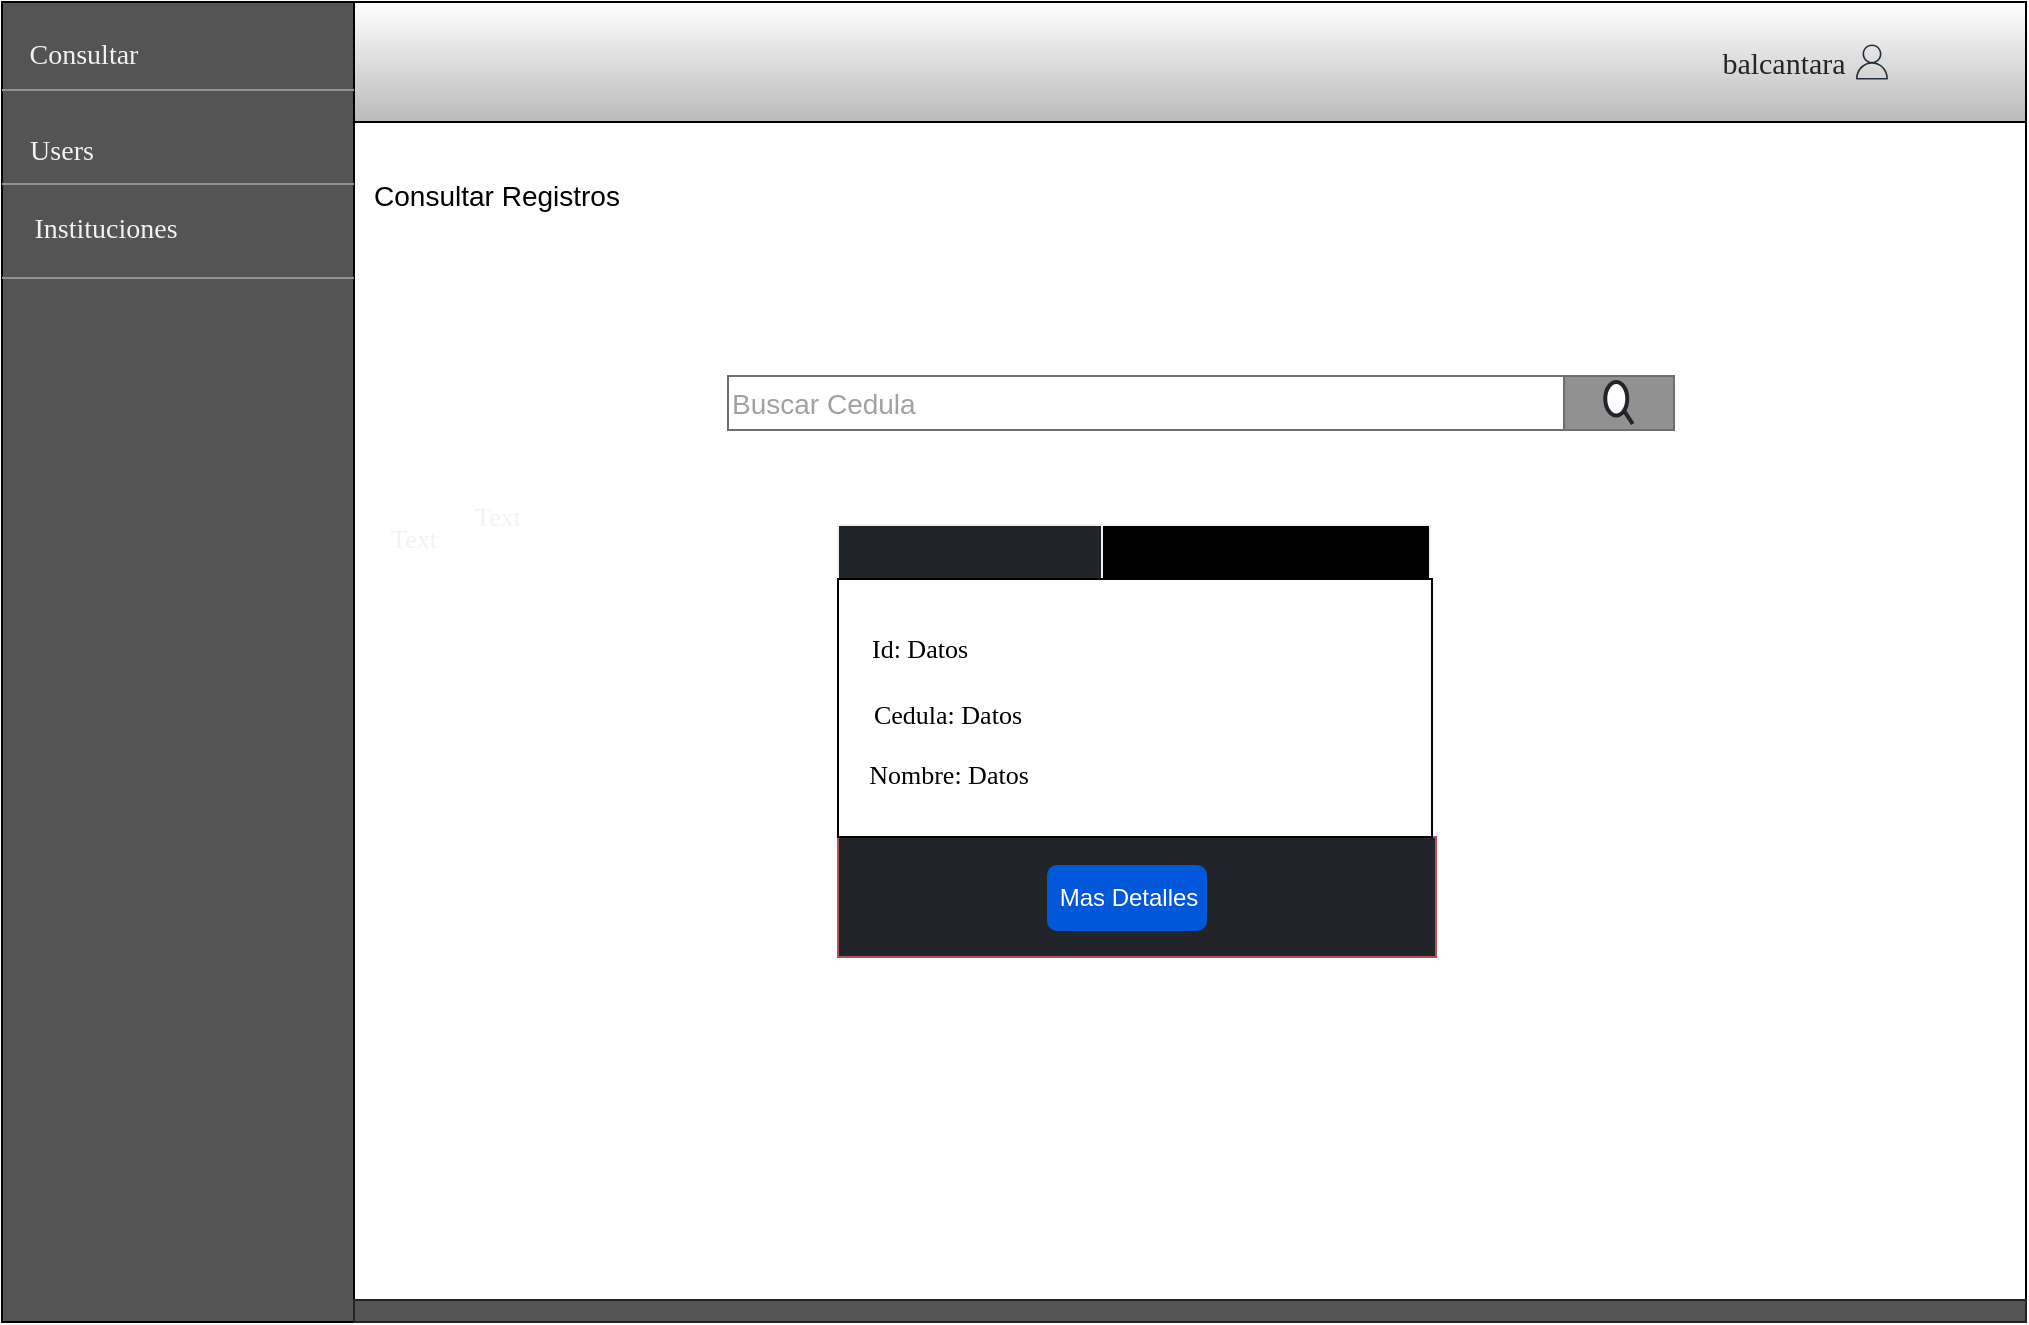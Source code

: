 <mxfile version="15.5.4" type="github">
  <diagram id="nnV6EA0MDo6wHBtzFhtK" name="Page-1">
    <mxGraphModel dx="1038" dy="579" grid="1" gridSize="11" guides="1" tooltips="1" connect="1" arrows="1" fold="1" page="1" pageScale="1" pageWidth="1400" pageHeight="850" math="0" shadow="0">
      <root>
        <mxCell id="0" />
        <mxCell id="1" parent="0" />
        <mxCell id="QFcDTs5_IMO44881ND-N-3" value="" style="rounded=0;whiteSpace=wrap;html=1;fontColor=#B5B5B5;labelBackgroundColor=#A3A3A3;" parent="1" vertex="1">
          <mxGeometry x="176" width="836" height="660" as="geometry" />
        </mxCell>
        <mxCell id="QFcDTs5_IMO44881ND-N-2" value="" style="rounded=0;whiteSpace=wrap;html=1;fillColor=#545454;fontColor=#212529;" parent="1" vertex="1">
          <mxGeometry width="176" height="660" as="geometry" />
        </mxCell>
        <mxCell id="QFcDTs5_IMO44881ND-N-33" value="" style="rounded=0;whiteSpace=wrap;html=1;fontSize=15;fontColor=#D6D6D6;fillColor=#FFFFFF;labelBackgroundColor=#A6A6A6;verticalAlign=middle;shadow=0;gradientColor=#BABABA;" parent="1" vertex="1">
          <mxGeometry x="176" width="836" height="60" as="geometry" />
        </mxCell>
        <mxCell id="QFcDTs5_IMO44881ND-N-43" value="" style="sketch=0;outlineConnect=0;fontColor=#232F3E;gradientColor=none;strokeColor=#232F3E;fillColor=none;dashed=0;verticalLabelPosition=bottom;verticalAlign=top;align=center;html=1;fontSize=12;fontStyle=0;aspect=fixed;shape=mxgraph.aws4.resourceIcon;resIcon=mxgraph.aws4.user;" parent="1" vertex="1">
          <mxGeometry x="924" y="19" width="22" height="22" as="geometry" />
        </mxCell>
        <mxCell id="QFcDTs5_IMO44881ND-N-44" value="balcantara" style="text;html=1;strokeColor=none;fillColor=none;align=center;verticalAlign=middle;whiteSpace=wrap;rounded=0;fontSize=15;fontColor=#212529;fontFamily=Times New Roman;" parent="1" vertex="1">
          <mxGeometry x="858" y="15.5" width="66" height="29" as="geometry" />
        </mxCell>
        <mxCell id="QFcDTs5_IMO44881ND-N-46" value="Buscar Cedula" style="rounded=0;whiteSpace=wrap;html=1;fontSize=14;fontColor=#A1A1A1;strokeColor=#6E6E6E;fillColor=#FFFFFF;labelPosition=center;verticalLabelPosition=middle;align=left;verticalAlign=middle;" parent="1" vertex="1">
          <mxGeometry x="363" y="187" width="418" height="27" as="geometry" />
        </mxCell>
        <mxCell id="QFcDTs5_IMO44881ND-N-47" value="" style="rounded=0;whiteSpace=wrap;html=1;fontSize=14;fontColor=#212529;strokeColor=#6E6E6E;fillColor=#919191;" parent="1" vertex="1">
          <mxGeometry x="781.01" y="187" width="55" height="27" as="geometry" />
        </mxCell>
        <mxCell id="QFcDTs5_IMO44881ND-N-45" value="" style="html=1;verticalLabelPosition=bottom;align=center;labelBackgroundColor=#ffffff;verticalAlign=top;strokeWidth=2;strokeColor=#212529;shadow=0;dashed=0;shape=mxgraph.ios7.icons.looking_glass;fontSize=14;fontColor=#212529;fillColor=#FFFFFF;" parent="1" vertex="1">
          <mxGeometry x="801.63" y="190" width="13.75" height="21" as="geometry" />
        </mxCell>
        <mxCell id="QFcDTs5_IMO44881ND-N-48" value="&lt;font color=&quot;#000000&quot;&gt;Consultar Registros&lt;/font&gt;" style="text;html=1;strokeColor=none;fillColor=none;align=center;verticalAlign=middle;whiteSpace=wrap;rounded=0;fontSize=14;fontColor=#A1A1A1;" parent="1" vertex="1">
          <mxGeometry x="176" y="77" width="143" height="39" as="geometry" />
        </mxCell>
        <mxCell id="QFcDTs5_IMO44881ND-N-49" value="" style="endArrow=none;html=1;rounded=0;fontSize=17;fontColor=#000000;strokeColor=#919191;fillColor=#C9C9C9;" parent="1" edge="1">
          <mxGeometry width="50" height="50" relative="1" as="geometry">
            <mxPoint y="44" as="sourcePoint" />
            <mxPoint x="176" y="44" as="targetPoint" />
          </mxGeometry>
        </mxCell>
        <mxCell id="QFcDTs5_IMO44881ND-N-50" value="" style="endArrow=none;html=1;rounded=0;fontSize=17;fontColor=#000000;strokeColor=#919191;fillColor=#C9C9C9;entryX=1;entryY=0.209;entryDx=0;entryDy=0;entryPerimeter=0;" parent="1" target="QFcDTs5_IMO44881ND-N-2" edge="1">
          <mxGeometry width="50" height="50" relative="1" as="geometry">
            <mxPoint y="138" as="sourcePoint" />
            <mxPoint x="50" y="88" as="targetPoint" />
          </mxGeometry>
        </mxCell>
        <mxCell id="QFcDTs5_IMO44881ND-N-51" value="" style="endArrow=none;html=1;rounded=0;fontSize=17;fontColor=#000000;strokeColor=#919191;fillColor=#C9C9C9;" parent="1" target="QFcDTs5_IMO44881ND-N-2" edge="1">
          <mxGeometry width="50" height="50" relative="1" as="geometry">
            <mxPoint y="91" as="sourcePoint" />
            <mxPoint x="50" y="41" as="targetPoint" />
            <Array as="points">
              <mxPoint x="176" y="91" />
            </Array>
          </mxGeometry>
        </mxCell>
        <mxCell id="QFcDTs5_IMO44881ND-N-52" value="&lt;font style=&quot;font-size: 14px&quot; face=&quot;Times New Roman&quot;&gt;Consultar&lt;/font&gt;" style="text;html=1;strokeColor=none;fillColor=none;align=center;verticalAlign=middle;whiteSpace=wrap;rounded=0;fontSize=17;fontColor=#F2F2F2;" parent="1" vertex="1">
          <mxGeometry x="11" y="11" width="60" height="30" as="geometry" />
        </mxCell>
        <mxCell id="QFcDTs5_IMO44881ND-N-53" value="Instituciones" style="text;html=1;strokeColor=none;fillColor=none;align=center;verticalAlign=middle;whiteSpace=wrap;rounded=0;fontFamily=Times New Roman;fontSize=14;fontColor=#F2F2F2;" parent="1" vertex="1">
          <mxGeometry x="22" y="99" width="60" height="30" as="geometry" />
        </mxCell>
        <mxCell id="QFcDTs5_IMO44881ND-N-54" value="Users" style="text;html=1;strokeColor=none;fillColor=none;align=center;verticalAlign=middle;whiteSpace=wrap;rounded=0;fontFamily=Times New Roman;fontSize=14;fontColor=#F2F2F2;" parent="1" vertex="1">
          <mxGeometry y="60" width="60" height="30" as="geometry" />
        </mxCell>
        <mxCell id="QFcDTs5_IMO44881ND-N-55" value="" style="shape=image;html=1;verticalAlign=top;verticalLabelPosition=bottom;labelBackgroundColor=#ffffff;imageAspect=0;aspect=fixed;image=https://cdn2.iconfinder.com/data/icons/essential-web-5/50/maximize-expand-large-extensive-increase-128.png;fontFamily=Times New Roman;fontSize=4;fontColor=#000000;strokeColor=#F2F2F2;fillColor=#919191;" parent="1" vertex="1">
          <mxGeometry x="957" y="22.75" width="14.5" height="14.5" as="geometry" />
        </mxCell>
        <mxCell id="QFcDTs5_IMO44881ND-N-59" value="" style="rounded=0;whiteSpace=wrap;html=1;fontFamily=Times New Roman;fontSize=4;fontColor=#828282;strokeColor=#212529;fillColor=#545454;align=left;" parent="1" vertex="1">
          <mxGeometry x="176" y="649" width="836" height="11" as="geometry" />
        </mxCell>
        <mxCell id="QFcDTs5_IMO44881ND-N-79" value="Text" style="text;html=1;strokeColor=none;fillColor=none;align=center;verticalAlign=middle;whiteSpace=wrap;rounded=0;shadow=0;labelBackgroundColor=none;labelBorderColor=none;fontFamily=Times New Roman;fontSize=13;fontColor=#F2F2F2;" parent="1" vertex="1">
          <mxGeometry x="217.5" y="242" width="60" height="30" as="geometry" />
        </mxCell>
        <mxCell id="QFcDTs5_IMO44881ND-N-80" value="Text" style="text;html=1;strokeColor=none;fillColor=none;align=center;verticalAlign=middle;whiteSpace=wrap;rounded=0;shadow=0;labelBackgroundColor=none;labelBorderColor=none;fontFamily=Times New Roman;fontSize=13;fontColor=#F2F2F2;" parent="1" vertex="1">
          <mxGeometry x="176" y="253" width="60" height="30" as="geometry" />
        </mxCell>
        <mxCell id="QFcDTs5_IMO44881ND-N-81" value="" style="shape=image;html=1;verticalAlign=top;verticalLabelPosition=bottom;labelBackgroundColor=none;imageAspect=0;aspect=fixed;image=https://cdn4.iconfinder.com/data/icons/wirecons-free-vector-icons/32/menu-alt-128.png;shadow=0;labelBorderColor=none;fontFamily=Times New Roman;fontSize=13;fontColor=#232F3E;strokeColor=#F2F2F2;fillColor=none;gradientColor=#BABABA;" parent="1" vertex="1">
          <mxGeometry x="191" y="18" width="26" height="26" as="geometry" />
        </mxCell>
        <mxCell id="QFcDTs5_IMO44881ND-N-83" value="" style="shape=image;html=1;verticalAlign=top;verticalLabelPosition=bottom;labelBackgroundColor=default;imageAspect=0;aspect=fixed;image=https://cdn3.iconfinder.com/data/icons/google-material-design-icons/48/ic_expand_more_48px-128.png;labelBorderColor=#000000;fontColor=#F2F2F2;strokeColor=#212529;fillColor=default;rotation=90;" parent="1" vertex="1">
          <mxGeometry x="148" y="16" width="28" height="28" as="geometry" />
        </mxCell>
        <mxCell id="F39gcDlDIIXnKWUmX7IQ-2" value="" style="rounded=0;whiteSpace=wrap;html=1;fillColor=#212529;strokeColor=#b85450;fontColor=#212529;" vertex="1" parent="1">
          <mxGeometry x="418" y="417.5" width="299" height="60" as="geometry" />
        </mxCell>
        <mxCell id="F39gcDlDIIXnKWUmX7IQ-4" value="Mas Detalles" style="rounded=1;fillColor=#0057D8;align=center;strokeColor=none;html=1;fontColor=#ffffff;fontSize=12;sketch=0;" vertex="1" parent="1">
          <mxGeometry x="522.5" y="431.5" width="80" height="33" as="geometry" />
        </mxCell>
        <mxCell id="QFcDTs5_IMO44881ND-N-68" value="" style="rounded=0;whiteSpace=wrap;html=1;labelBackgroundColor=default;labelBorderColor=none;fontFamily=Times New Roman;fontSize=13;fontColor=#000000;strokeColor=#F2F2F2;fillColor=#212529;gradientColor=none;align=left;" parent="1" vertex="1">
          <mxGeometry x="418" y="261.5" width="132" height="27" as="geometry" />
        </mxCell>
        <mxCell id="QFcDTs5_IMO44881ND-N-69" value="" style="rounded=0;whiteSpace=wrap;html=1;labelBackgroundColor=default;labelBorderColor=none;fontFamily=Times New Roman;fontSize=13;fontColor=default;strokeColor=#F2F2F2;fillColor=#000000;gradientColor=none;align=left;" parent="1" vertex="1">
          <mxGeometry x="550" y="261.5" width="164" height="27" as="geometry" />
        </mxCell>
        <mxCell id="F39gcDlDIIXnKWUmX7IQ-6" value="" style="rounded=0;whiteSpace=wrap;html=1;fontColor=#212529;fillColor=#FFFFFF;" vertex="1" parent="1">
          <mxGeometry x="418" y="288.5" width="297" height="129" as="geometry" />
        </mxCell>
        <mxCell id="QFcDTs5_IMO44881ND-N-78" value="Id: Datos" style="text;html=1;strokeColor=none;fillColor=none;align=center;verticalAlign=middle;whiteSpace=wrap;rounded=0;shadow=0;labelBackgroundColor=none;labelBorderColor=none;fontFamily=Times New Roman;fontSize=13;fontColor=#000000;" parent="1" vertex="1">
          <mxGeometry x="429" y="308" width="60" height="30" as="geometry" />
        </mxCell>
        <mxCell id="QFcDTs5_IMO44881ND-N-76" value="Cedula: Datos" style="text;html=1;strokeColor=none;fillColor=none;align=center;verticalAlign=middle;whiteSpace=wrap;rounded=0;labelBackgroundColor=none;labelBorderColor=none;fontFamily=Times New Roman;fontSize=13;fontColor=#000000;" parent="1" vertex="1">
          <mxGeometry x="429" y="341" width="88" height="30" as="geometry" />
        </mxCell>
        <mxCell id="QFcDTs5_IMO44881ND-N-77" value="Nombre: Datos" style="text;html=1;strokeColor=none;fillColor=none;align=center;verticalAlign=middle;whiteSpace=wrap;rounded=0;shadow=0;labelBackgroundColor=none;labelBorderColor=none;fontFamily=Times New Roman;fontSize=13;fontColor=#000000;" parent="1" vertex="1">
          <mxGeometry x="423.5" y="371" width="99" height="30" as="geometry" />
        </mxCell>
      </root>
    </mxGraphModel>
  </diagram>
</mxfile>
